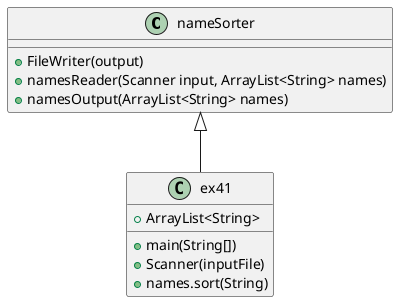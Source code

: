 @startuml
class nameSorter {
  +FileWriter(output)
  +namesReader(Scanner input, ArrayList<String> names)
  +namesOutput(ArrayList<String> names)
  }
class ex41 {
  +ArrayList<String>
  +main(String[])
  +Scanner(inputFile)
  +names.sort(String)
}
nameSorter <|-- ex41
@enduml
